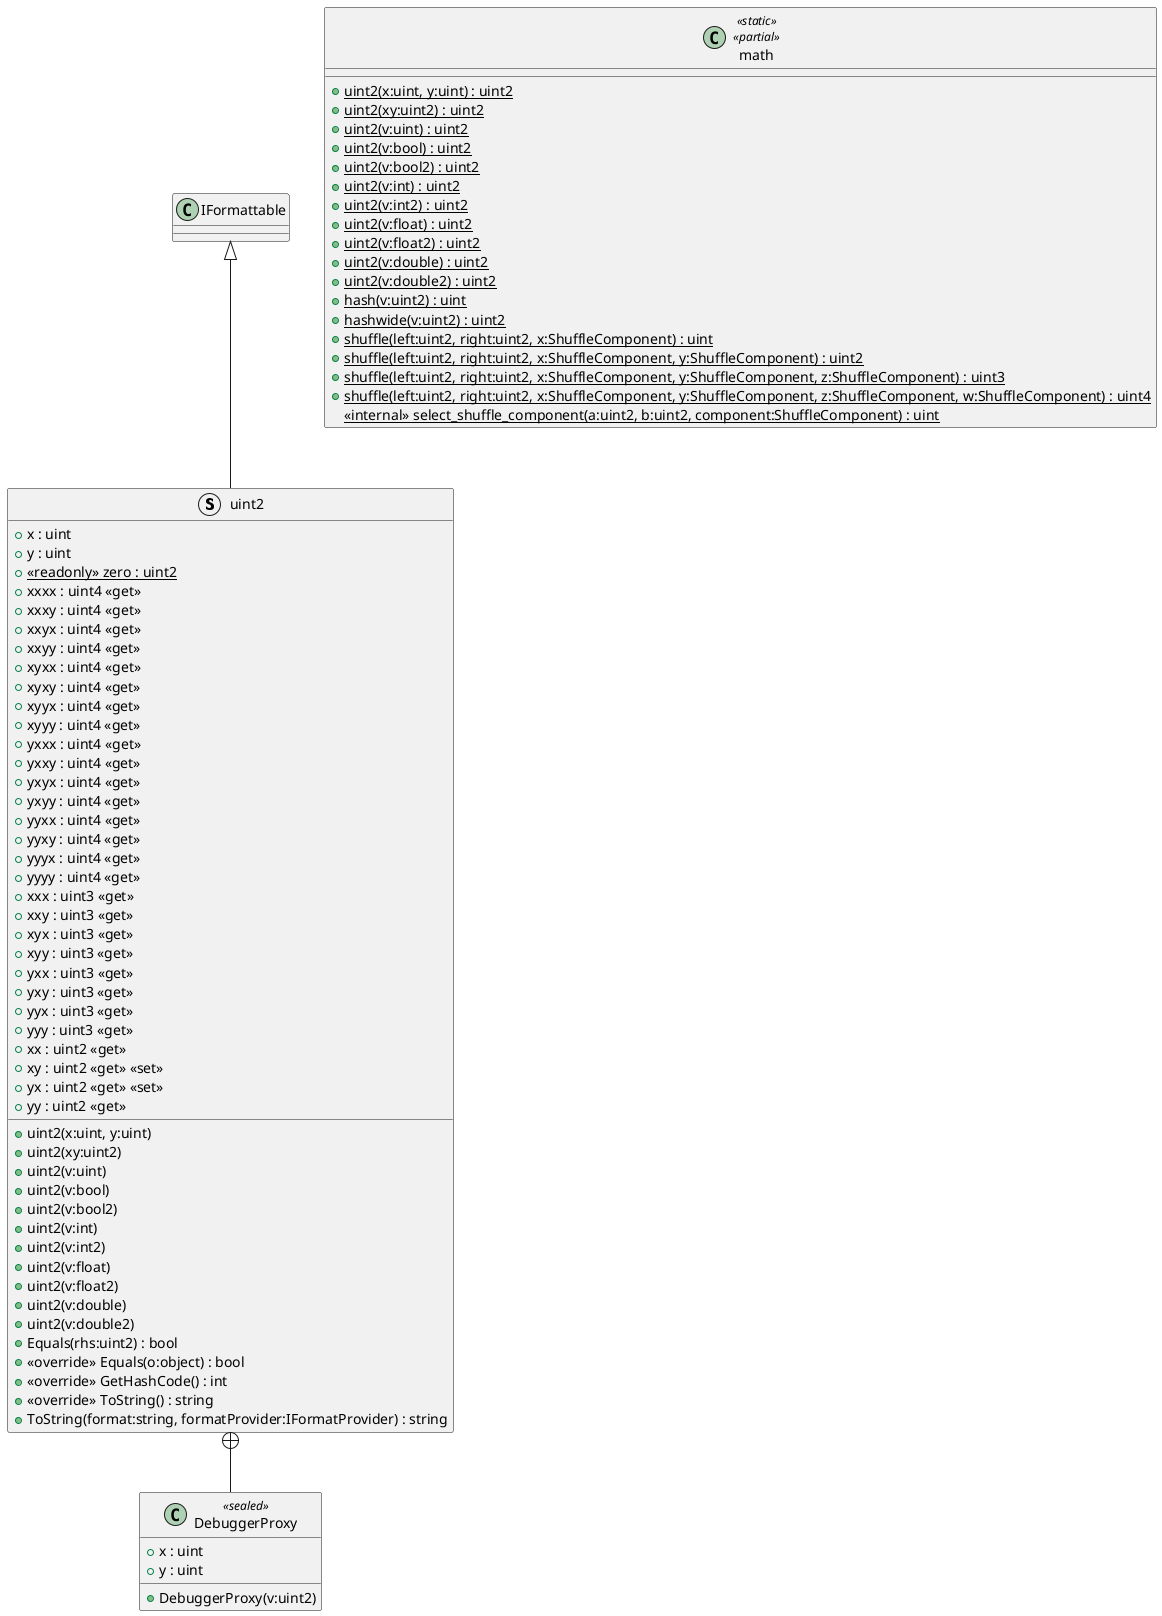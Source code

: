 @startuml
struct uint2 {
    + x : uint
    + y : uint
    + {static} <<readonly>> zero : uint2
    + uint2(x:uint, y:uint)
    + uint2(xy:uint2)
    + uint2(v:uint)
    + uint2(v:bool)
    + uint2(v:bool2)
    + uint2(v:int)
    + uint2(v:int2)
    + uint2(v:float)
    + uint2(v:float2)
    + uint2(v:double)
    + uint2(v:double2)
    + xxxx : uint4 <<get>>
    + xxxy : uint4 <<get>>
    + xxyx : uint4 <<get>>
    + xxyy : uint4 <<get>>
    + xyxx : uint4 <<get>>
    + xyxy : uint4 <<get>>
    + xyyx : uint4 <<get>>
    + xyyy : uint4 <<get>>
    + yxxx : uint4 <<get>>
    + yxxy : uint4 <<get>>
    + yxyx : uint4 <<get>>
    + yxyy : uint4 <<get>>
    + yyxx : uint4 <<get>>
    + yyxy : uint4 <<get>>
    + yyyx : uint4 <<get>>
    + yyyy : uint4 <<get>>
    + xxx : uint3 <<get>>
    + xxy : uint3 <<get>>
    + xyx : uint3 <<get>>
    + xyy : uint3 <<get>>
    + yxx : uint3 <<get>>
    + yxy : uint3 <<get>>
    + yyx : uint3 <<get>>
    + yyy : uint3 <<get>>
    + xx : uint2 <<get>>
    + xy : uint2 <<get>> <<set>>
    + yx : uint2 <<get>> <<set>>
    + yy : uint2 <<get>>
    + Equals(rhs:uint2) : bool
    + <<override>> Equals(o:object) : bool
    + <<override>> GetHashCode() : int
    + <<override>> ToString() : string
    + ToString(format:string, formatProvider:IFormatProvider) : string
}
class math <<static>> <<partial>> {
    + {static} uint2(x:uint, y:uint) : uint2
    + {static} uint2(xy:uint2) : uint2
    + {static} uint2(v:uint) : uint2
    + {static} uint2(v:bool) : uint2
    + {static} uint2(v:bool2) : uint2
    + {static} uint2(v:int) : uint2
    + {static} uint2(v:int2) : uint2
    + {static} uint2(v:float) : uint2
    + {static} uint2(v:float2) : uint2
    + {static} uint2(v:double) : uint2
    + {static} uint2(v:double2) : uint2
    + {static} hash(v:uint2) : uint
    + {static} hashwide(v:uint2) : uint2
    + {static} shuffle(left:uint2, right:uint2, x:ShuffleComponent) : uint
    + {static} shuffle(left:uint2, right:uint2, x:ShuffleComponent, y:ShuffleComponent) : uint2
    + {static} shuffle(left:uint2, right:uint2, x:ShuffleComponent, y:ShuffleComponent, z:ShuffleComponent) : uint3
    + {static} shuffle(left:uint2, right:uint2, x:ShuffleComponent, y:ShuffleComponent, z:ShuffleComponent, w:ShuffleComponent) : uint4
    <<internal>> {static} select_shuffle_component(a:uint2, b:uint2, component:ShuffleComponent) : uint
}
class DebuggerProxy <<sealed>> {
    + x : uint
    + y : uint
    + DebuggerProxy(v:uint2)
}
IFormattable <|-- uint2
uint2 +-- DebuggerProxy
@enduml
